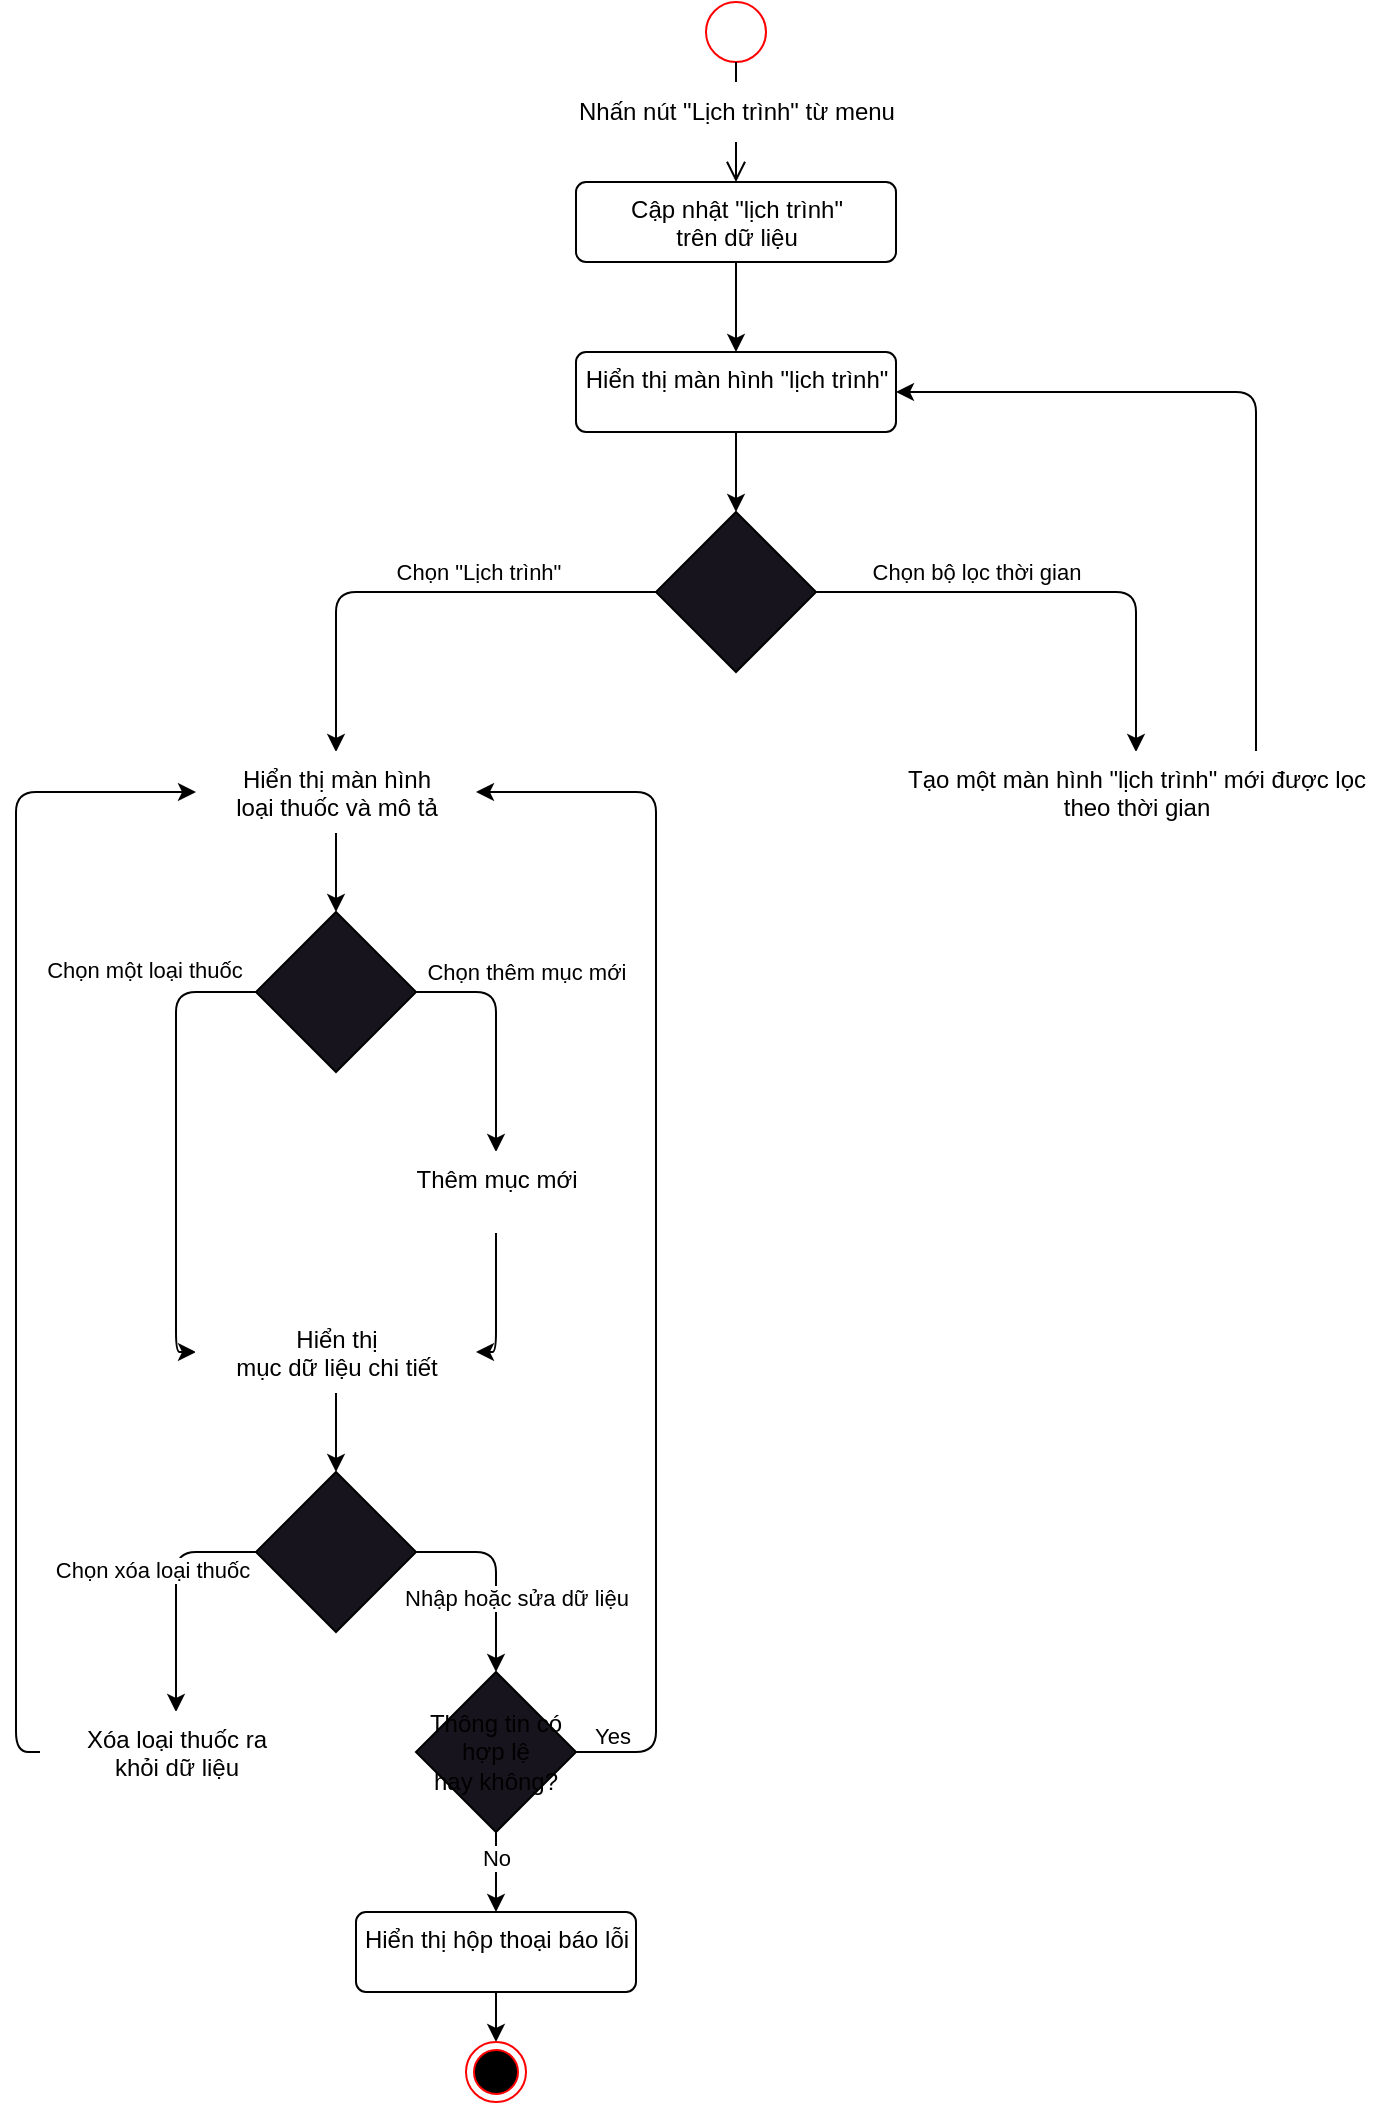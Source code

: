 <mxfile>
    <diagram id="m-smuQZ3tWp5vd1Wv-vX" name="Page-1">
        <mxGraphModel dx="920" dy="668" grid="1" gridSize="10" guides="1" tooltips="1" connect="1" arrows="1" fold="1" page="1" pageScale="1" pageWidth="850" pageHeight="1100" math="0" shadow="0">
            <root>
                <mxCell id="0"/>
                <mxCell id="1" parent="0"/>
                <mxCell id="07s2pkMZrE9FU4j_POgc-5" value="" style="ellipse;strokeColor=#FF0000;" parent="1" vertex="1">
                    <mxGeometry x="425" y="225" width="30" height="30" as="geometry"/>
                </mxCell>
                <mxCell id="kKSSV0pdLDQAa24ro0ib-4" value="" style="endArrow=open;startArrow=none;endFill=0;startFill=0;endSize=8;html=1;verticalAlign=bottom;labelBackgroundColor=none;strokeWidth=1;exitX=0.5;exitY=1;exitDx=0;exitDy=0;entryX=0.5;entryY=0;entryDx=0;entryDy=0;" parent="1" source="VMrrEeSAnlXlzazqN0B1-1" target="kROlDfm4qN2trWCmuW8O-1" edge="1">
                    <mxGeometry width="160" relative="1" as="geometry">
                        <mxPoint x="440" y="265" as="sourcePoint"/>
                        <mxPoint x="440" y="305" as="targetPoint"/>
                    </mxGeometry>
                </mxCell>
                <mxCell id="6DHz0Ag_fvfWVsrVTo_6-12" value="" style="edgeStyle=none;html=1;fontFamily=Helvetica;exitX=0.5;exitY=1;exitDx=0;exitDy=0;entryX=0.5;entryY=0;entryDx=0;entryDy=0;" parent="1" source="kROlDfm4qN2trWCmuW8O-1" target="07s2pkMZrE9FU4j_POgc-13" edge="1">
                    <mxGeometry relative="1" as="geometry">
                        <mxPoint x="440" y="345" as="targetPoint"/>
                        <mxPoint x="440" y="320" as="sourcePoint"/>
                    </mxGeometry>
                </mxCell>
                <mxCell id="6DHz0Ag_fvfWVsrVTo_6-15" value="" style="edgeStyle=none;html=1;fontFamily=Helvetica;entryX=0;entryY=0.5;entryDx=0;entryDy=0;" parent="1" target="07s2pkMZrE9FU4j_POgc-13" edge="1">
                    <mxGeometry relative="1" as="geometry">
                        <mxPoint x="560" y="405" as="targetPoint"/>
                        <mxPoint x="495" y="400" as="sourcePoint"/>
                    </mxGeometry>
                </mxCell>
                <mxCell id="6DHz0Ag_fvfWVsrVTo_6-17" value="" style="edgeStyle=none;html=1;fontFamily=Helvetica;exitX=0.5;exitY=1;exitDx=0;exitDy=0;" parent="1" source="07s2pkMZrE9FU4j_POgc-13" target="6DHz0Ag_fvfWVsrVTo_6-16" edge="1">
                    <mxGeometry relative="1" as="geometry">
                        <mxPoint x="640" y="435" as="sourcePoint"/>
                    </mxGeometry>
                </mxCell>
                <mxCell id="VMrrEeSAnlXlzazqN0B1-26" style="edgeStyle=none;html=1;entryX=0.5;entryY=0;entryDx=0;entryDy=0;exitX=1;exitY=0.5;exitDx=0;exitDy=0;" parent="1" source="6DHz0Ag_fvfWVsrVTo_6-16" target="6DHz0Ag_fvfWVsrVTo_6-24" edge="1">
                    <mxGeometry relative="1" as="geometry">
                        <Array as="points">
                            <mxPoint x="640" y="520"/>
                        </Array>
                    </mxGeometry>
                </mxCell>
                <mxCell id="VMrrEeSAnlXlzazqN0B1-27" value="Chọn bộ lọc thời gian" style="edgeLabel;html=1;align=center;verticalAlign=middle;resizable=0;points=[];" parent="VMrrEeSAnlXlzazqN0B1-26" vertex="1" connectable="0">
                    <mxGeometry x="-0.461" y="1" relative="1" as="geometry">
                        <mxPoint x="15" y="-9" as="offset"/>
                    </mxGeometry>
                </mxCell>
                <mxCell id="VMrrEeSAnlXlzazqN0B1-29" style="edgeStyle=none;html=1;entryX=0.5;entryY=0;entryDx=0;entryDy=0;exitX=0;exitY=0.5;exitDx=0;exitDy=0;" parent="1" source="6DHz0Ag_fvfWVsrVTo_6-16" target="07s2pkMZrE9FU4j_POgc-16" edge="1">
                    <mxGeometry relative="1" as="geometry">
                        <Array as="points">
                            <mxPoint x="240" y="520"/>
                        </Array>
                    </mxGeometry>
                </mxCell>
                <mxCell id="VMrrEeSAnlXlzazqN0B1-30" value="Chọn &quot;Lịch trình&quot;" style="edgeLabel;html=1;align=center;verticalAlign=middle;resizable=0;points=[];" parent="VMrrEeSAnlXlzazqN0B1-29" vertex="1" connectable="0">
                    <mxGeometry x="-0.236" y="-3" relative="1" as="geometry">
                        <mxPoint x="2" y="-7" as="offset"/>
                    </mxGeometry>
                </mxCell>
                <mxCell id="6DHz0Ag_fvfWVsrVTo_6-16" value="" style="rhombus;whiteSpace=wrap;html=1;fillColor=rgb(24, 20, 29);" parent="1" vertex="1">
                    <mxGeometry x="400" y="480" width="80" height="80" as="geometry"/>
                </mxCell>
                <mxCell id="07s2pkMZrE9FU4j_POgc-13" value="Hiển thị màn hình &quot;lịch trình&quot;" style="html=1;align=center;verticalAlign=top;rounded=1;absoluteArcSize=1;arcSize=10;dashed=0;" parent="1" vertex="1">
                    <mxGeometry x="360" y="400" width="160" height="40" as="geometry"/>
                </mxCell>
                <mxCell id="07s2pkMZrE9FU4j_POgc-30" style="edgeStyle=none;html=1;exitX=0.213;exitY=0.992;exitDx=0;exitDy=0;entryX=0.5;entryY=0;entryDx=0;entryDy=0;exitPerimeter=0;strokeColor=none;" parent="1" source="07s2pkMZrE9FU4j_POgc-16" edge="1">
                    <mxGeometry relative="1" as="geometry">
                        <mxPoint x="115" y="763.4" as="targetPoint"/>
                        <Array as="points">
                            <mxPoint x="315" y="683.4"/>
                            <mxPoint x="115" y="683.4"/>
                        </Array>
                    </mxGeometry>
                </mxCell>
                <mxCell id="07s2pkMZrE9FU4j_POgc-37" style="edgeStyle=none;html=1;exitX=0;exitY=0.5;exitDx=0;exitDy=0;entryX=0;entryY=0.5;entryDx=0;entryDy=0;" parent="1" source="7" target="07s2pkMZrE9FU4j_POgc-28" edge="1">
                    <mxGeometry relative="1" as="geometry">
                        <Array as="points">
                            <mxPoint x="160" y="720"/>
                            <mxPoint x="160" y="900"/>
                        </Array>
                        <mxPoint x="220.0" y="680" as="sourcePoint"/>
                    </mxGeometry>
                </mxCell>
                <mxCell id="07s2pkMZrE9FU4j_POgc-38" style="edgeStyle=none;html=1;exitX=1;exitY=0.5;exitDx=0;exitDy=0;entryX=0.5;entryY=0;entryDx=0;entryDy=0;" parent="1" source="7" target="07s2pkMZrE9FU4j_POgc-34" edge="1">
                    <mxGeometry relative="1" as="geometry">
                        <mxPoint x="260.0" y="680" as="sourcePoint"/>
                        <Array as="points">
                            <mxPoint x="320" y="720"/>
                        </Array>
                    </mxGeometry>
                </mxCell>
                <mxCell id="8" style="edgeStyle=none;html=1;entryX=0.5;entryY=0;entryDx=0;entryDy=0;" edge="1" parent="1" source="07s2pkMZrE9FU4j_POgc-16" target="7">
                    <mxGeometry relative="1" as="geometry"/>
                </mxCell>
                <mxCell id="07s2pkMZrE9FU4j_POgc-16" value="Hiển thị màn hình &lt;br&gt;loại thuốc và mô tả" style="html=1;align=center;verticalAlign=top;rounded=1;absoluteArcSize=1;arcSize=10;dashed=0;strokeColor=#FFFFFF;" parent="1" vertex="1">
                    <mxGeometry x="170" y="600" width="140" height="40" as="geometry"/>
                </mxCell>
                <mxCell id="VMrrEeSAnlXlzazqN0B1-31" style="edgeStyle=none;html=1;entryX=1;entryY=0.5;entryDx=0;entryDy=0;exitX=0.75;exitY=0;exitDx=0;exitDy=0;" parent="1" source="6DHz0Ag_fvfWVsrVTo_6-24" target="07s2pkMZrE9FU4j_POgc-13" edge="1">
                    <mxGeometry relative="1" as="geometry">
                        <Array as="points">
                            <mxPoint x="700" y="420"/>
                        </Array>
                        <mxPoint x="680" y="520" as="sourcePoint"/>
                    </mxGeometry>
                </mxCell>
                <mxCell id="6DHz0Ag_fvfWVsrVTo_6-24" value="Tạo một màn hình &quot;lịch trình&quot; mới được lọc &lt;br&gt;theo thời gian" style="html=1;align=center;verticalAlign=top;rounded=1;absoluteArcSize=1;arcSize=10;dashed=0;strokeColor=#FFFFFF;" parent="1" vertex="1">
                    <mxGeometry x="520" y="600" width="240" height="40" as="geometry"/>
                </mxCell>
                <mxCell id="07s2pkMZrE9FU4j_POgc-23" style="edgeStyle=none;html=1;exitX=1;exitY=0.5;exitDx=0;exitDy=0;entryX=1;entryY=0.5;entryDx=0;entryDy=0;" parent="1" source="07s2pkMZrE9FU4j_POgc-20" target="07s2pkMZrE9FU4j_POgc-16" edge="1">
                    <mxGeometry relative="1" as="geometry">
                        <mxPoint x="350" y="800" as="targetPoint"/>
                        <Array as="points">
                            <mxPoint x="400" y="1100"/>
                            <mxPoint x="400" y="620"/>
                        </Array>
                        <mxPoint x="390" y="1000" as="sourcePoint"/>
                    </mxGeometry>
                </mxCell>
                <mxCell id="VMrrEeSAnlXlzazqN0B1-32" style="edgeStyle=none;html=1;exitX=0.5;exitY=1;exitDx=0;exitDy=0;entryX=0.5;entryY=0;entryDx=0;entryDy=0;" parent="1" source="07s2pkMZrE9FU4j_POgc-20" target="kKSSV0pdLDQAa24ro0ib-21" edge="1">
                    <mxGeometry relative="1" as="geometry"/>
                </mxCell>
                <mxCell id="VMrrEeSAnlXlzazqN0B1-33" value="No" style="edgeLabel;html=1;align=center;verticalAlign=middle;resizable=0;points=[];" parent="VMrrEeSAnlXlzazqN0B1-32" vertex="1" connectable="0">
                    <mxGeometry x="-0.521" y="1" relative="1" as="geometry">
                        <mxPoint x="-1" y="3" as="offset"/>
                    </mxGeometry>
                </mxCell>
                <mxCell id="07s2pkMZrE9FU4j_POgc-20" value="Thông tin có hợp lệ &lt;br&gt;hay không?" style="rhombus;whiteSpace=wrap;html=1;fillColor=rgb(24, 20, 29);" parent="1" vertex="1">
                    <mxGeometry x="280" y="1060" width="80" height="80" as="geometry"/>
                </mxCell>
                <mxCell id="VMrrEeSAnlXlzazqN0B1-3" style="edgeStyle=none;html=1;entryX=0.5;entryY=0;entryDx=0;entryDy=0;" parent="1" source="kKSSV0pdLDQAa24ro0ib-21" edge="1" target="UZ3tQ7VzCqlkZ4Yggond-1">
                    <mxGeometry relative="1" as="geometry">
                        <mxPoint x="320" y="1233.4" as="targetPoint"/>
                    </mxGeometry>
                </mxCell>
                <mxCell id="kKSSV0pdLDQAa24ro0ib-21" value="Hiển thị hộp thoại báo lỗi" style="html=1;align=center;verticalAlign=top;rounded=1;absoluteArcSize=1;arcSize=10;dashed=0;" parent="1" vertex="1">
                    <mxGeometry x="250" y="1180" width="140" height="40" as="geometry"/>
                </mxCell>
                <mxCell id="07s2pkMZrE9FU4j_POgc-24" value="Yes" style="edgeLabel;html=1;align=center;verticalAlign=middle;resizable=0;points=[];" parent="1" connectable="0" vertex="1">
                    <mxGeometry x="380.0" y="1090.0" as="geometry">
                        <mxPoint x="-2" y="2" as="offset"/>
                    </mxGeometry>
                </mxCell>
                <mxCell id="07s2pkMZrE9FU4j_POgc-29" style="edgeStyle=none;html=1;exitX=1;exitY=0.5;exitDx=0;exitDy=0;entryX=0.5;entryY=0;entryDx=0;entryDy=0;" parent="1" source="3" target="07s2pkMZrE9FU4j_POgc-20" edge="1">
                    <mxGeometry relative="1" as="geometry">
                        <mxPoint x="320" y="1050" as="targetPoint"/>
                        <mxPoint x="280" y="1060" as="sourcePoint"/>
                        <Array as="points">
                            <mxPoint x="320" y="1000"/>
                        </Array>
                    </mxGeometry>
                </mxCell>
                <mxCell id="kKSSV0pdLDQAa24ro0ib-25" value="Nhập hoặc sửa dữ liệu" style="edgeLabel;html=1;align=center;verticalAlign=middle;resizable=0;points=[];" parent="07s2pkMZrE9FU4j_POgc-29" connectable="0" vertex="1">
                    <mxGeometry x="-0.413" y="4" relative="1" as="geometry">
                        <mxPoint x="20" y="27" as="offset"/>
                    </mxGeometry>
                </mxCell>
                <mxCell id="VMrrEeSAnlXlzazqN0B1-22" style="edgeStyle=none;html=1;entryX=0.5;entryY=0;entryDx=0;entryDy=0;exitX=0;exitY=0.5;exitDx=0;exitDy=0;" parent="1" source="3" target="VMrrEeSAnlXlzazqN0B1-13" edge="1">
                    <mxGeometry relative="1" as="geometry">
                        <Array as="points">
                            <mxPoint x="160" y="1000"/>
                        </Array>
                    </mxGeometry>
                </mxCell>
                <mxCell id="VMrrEeSAnlXlzazqN0B1-23" value="Chọn xóa loại thuốc" style="edgeLabel;html=1;align=center;verticalAlign=middle;resizable=0;points=[];" parent="VMrrEeSAnlXlzazqN0B1-22" vertex="1" connectable="0">
                    <mxGeometry x="-0.217" y="-1" relative="1" as="geometry">
                        <mxPoint x="-11" y="2" as="offset"/>
                    </mxGeometry>
                </mxCell>
                <mxCell id="4" style="edgeStyle=none;html=1;entryX=0.5;entryY=0;entryDx=0;entryDy=0;" edge="1" parent="1" source="07s2pkMZrE9FU4j_POgc-28" target="3">
                    <mxGeometry relative="1" as="geometry"/>
                </mxCell>
                <mxCell id="07s2pkMZrE9FU4j_POgc-28" value="Hiển thị &lt;br&gt;mục dữ liệu chi tiết" style="html=1;align=center;verticalAlign=top;rounded=1;absoluteArcSize=1;arcSize=10;dashed=0;strokeColor=#FFFFFF;" parent="1" vertex="1">
                    <mxGeometry x="170" y="880" width="140" height="40" as="geometry"/>
                </mxCell>
                <mxCell id="07s2pkMZrE9FU4j_POgc-35" style="edgeStyle=none;html=1;entryX=1;entryY=0.5;entryDx=0;entryDy=0;" parent="1" source="07s2pkMZrE9FU4j_POgc-34" target="07s2pkMZrE9FU4j_POgc-28" edge="1">
                    <mxGeometry relative="1" as="geometry">
                        <Array as="points">
                            <mxPoint x="320" y="900"/>
                        </Array>
                    </mxGeometry>
                </mxCell>
                <mxCell id="07s2pkMZrE9FU4j_POgc-34" value="Thêm mục mới" style="html=1;align=center;verticalAlign=top;rounded=1;absoluteArcSize=1;arcSize=10;dashed=0;strokeColor=#FFFFFF;" parent="1" vertex="1">
                    <mxGeometry x="250" y="800" width="140" height="40" as="geometry"/>
                </mxCell>
                <mxCell id="07s2pkMZrE9FU4j_POgc-39" value="Chọn thêm mục mới" style="edgeLabel;html=1;align=center;verticalAlign=middle;resizable=0;points=[];" parent="1" connectable="0" vertex="1">
                    <mxGeometry x="334.998" y="710" as="geometry"/>
                </mxCell>
                <mxCell id="07s2pkMZrE9FU4j_POgc-40" value="Chọn một loại thuốc" style="edgeLabel;html=1;align=center;verticalAlign=middle;resizable=0;points=[];" parent="1" connectable="0" vertex="1">
                    <mxGeometry x="149.998" y="710" as="geometry">
                        <mxPoint x="-6" y="-1" as="offset"/>
                    </mxGeometry>
                </mxCell>
                <mxCell id="kROlDfm4qN2trWCmuW8O-1" value="Cập nhật &quot;lịch trình&quot; &lt;br&gt;trên dữ liệu" style="html=1;align=center;verticalAlign=top;rounded=1;absoluteArcSize=1;arcSize=10;dashed=0;" parent="1" vertex="1">
                    <mxGeometry x="360" y="315" width="160" height="40" as="geometry"/>
                </mxCell>
                <mxCell id="VMrrEeSAnlXlzazqN0B1-2" value="" style="endArrow=none;startArrow=none;endFill=0;startFill=0;endSize=8;html=1;verticalAlign=bottom;labelBackgroundColor=none;strokeWidth=1;exitX=0.5;exitY=1;exitDx=0;exitDy=0;entryX=0.5;entryY=0;entryDx=0;entryDy=0;" parent="1" source="07s2pkMZrE9FU4j_POgc-5" target="VMrrEeSAnlXlzazqN0B1-1" edge="1">
                    <mxGeometry width="160" relative="1" as="geometry">
                        <mxPoint x="440" y="255" as="sourcePoint"/>
                        <mxPoint x="440" y="325" as="targetPoint"/>
                    </mxGeometry>
                </mxCell>
                <mxCell id="VMrrEeSAnlXlzazqN0B1-1" value="Nhấn nút &quot;Lịch trình&quot; từ menu" style="text;html=1;align=center;verticalAlign=middle;resizable=0;points=[];autosize=1;strokeColor=none;fillColor=none;" parent="1" vertex="1">
                    <mxGeometry x="350" y="265" width="180" height="30" as="geometry"/>
                </mxCell>
                <mxCell id="VMrrEeSAnlXlzazqN0B1-25" style="edgeStyle=none;html=1;entryX=0;entryY=0.5;entryDx=0;entryDy=0;exitX=0;exitY=0.5;exitDx=0;exitDy=0;" parent="1" source="VMrrEeSAnlXlzazqN0B1-13" target="07s2pkMZrE9FU4j_POgc-16" edge="1">
                    <mxGeometry relative="1" as="geometry">
                        <mxPoint x="80" y="1000" as="sourcePoint"/>
                        <Array as="points">
                            <mxPoint x="80" y="1100"/>
                            <mxPoint x="80" y="620"/>
                        </Array>
                    </mxGeometry>
                </mxCell>
                <mxCell id="VMrrEeSAnlXlzazqN0B1-13" value="Xóa loại thuốc ra &lt;br&gt;khỏi dữ liệu" style="html=1;align=center;verticalAlign=top;rounded=1;absoluteArcSize=1;arcSize=10;dashed=0;strokeColor=#FFFFFF;" parent="1" vertex="1">
                    <mxGeometry x="92.5" y="1080" width="135" height="40" as="geometry"/>
                </mxCell>
                <mxCell id="UZ3tQ7VzCqlkZ4Yggond-1" value="" style="ellipse;html=1;shape=endState;fillColor=#000000;strokeColor=#ff0000;" parent="1" vertex="1">
                    <mxGeometry x="305" y="1245" width="30" height="30" as="geometry"/>
                </mxCell>
                <mxCell id="3" value="" style="rhombus;whiteSpace=wrap;html=1;fillColor=rgb(24, 20, 29);" vertex="1" parent="1">
                    <mxGeometry x="200" y="960" width="80" height="80" as="geometry"/>
                </mxCell>
                <mxCell id="7" value="" style="rhombus;whiteSpace=wrap;html=1;fillColor=rgb(24, 20, 29);" vertex="1" parent="1">
                    <mxGeometry x="200" y="680" width="80" height="80" as="geometry"/>
                </mxCell>
            </root>
        </mxGraphModel>
    </diagram>
    <diagram id="nwYuLdeBcK9p0a6AWQzT" name="Page-2">
        <mxGraphModel dx="782" dy="568" grid="1" gridSize="10" guides="1" tooltips="1" connect="1" arrows="1" fold="1" page="1" pageScale="1" pageWidth="850" pageHeight="1100" math="0" shadow="0">
            <root>
                <mxCell id="0"/>
                <mxCell id="1" parent="0"/>
                <mxCell id="d_o69x3hT57u75AAa6D6-3" style="edgeStyle=none;html=1;entryX=0.5;entryY=0;entryDx=0;entryDy=0;" parent="1" source="d_o69x3hT57u75AAa6D6-1" target="d_o69x3hT57u75AAa6D6-2" edge="1">
                    <mxGeometry relative="1" as="geometry"/>
                </mxCell>
                <mxCell id="d_o69x3hT57u75AAa6D6-1" value="" style="ellipse;strokeColor=#FF0000;" parent="1" vertex="1">
                    <mxGeometry x="345" y="145" width="30" height="30" as="geometry"/>
                </mxCell>
                <mxCell id="OLQUmn3Dq6ofS2Och_oJ-1" style="edgeStyle=none;html=1;entryX=0.5;entryY=0;entryDx=0;entryDy=0;" parent="1" source="d_o69x3hT57u75AAa6D6-2" target="PnwjzrtE5DjLxzYy0clK-1" edge="1">
                    <mxGeometry relative="1" as="geometry"/>
                </mxCell>
                <mxCell id="d_o69x3hT57u75AAa6D6-2" value="Check time schedule" style="html=1;align=center;verticalAlign=top;rounded=1;absoluteArcSize=1;arcSize=10;dashed=0;strokeColor=#FFFFFF;" parent="1" vertex="1">
                    <mxGeometry x="290" y="200" width="140" height="40" as="geometry"/>
                </mxCell>
                <mxCell id="_o5gprYMVOXElnT-oMX5-2" style="edgeStyle=none;html=1;entryX=0.5;entryY=0;entryDx=0;entryDy=0;" parent="1" source="PnwjzrtE5DjLxzYy0clK-1" target="_o5gprYMVOXElnT-oMX5-1" edge="1">
                    <mxGeometry relative="1" as="geometry">
                        <Array as="points">
                            <mxPoint x="520" y="320"/>
                        </Array>
                    </mxGeometry>
                </mxCell>
                <mxCell id="Xhehoy3lNET_33aS6uVN-1" value="Yes" style="edgeLabel;html=1;align=center;verticalAlign=middle;resizable=0;points=[];" parent="_o5gprYMVOXElnT-oMX5-2" connectable="0" vertex="1">
                    <mxGeometry x="-0.693" y="-2" relative="1" as="geometry">
                        <mxPoint as="offset"/>
                    </mxGeometry>
                </mxCell>
                <mxCell id="_o5gprYMVOXElnT-oMX5-4" style="edgeStyle=none;html=1;entryX=0.5;entryY=0;entryDx=0;entryDy=0;" parent="1" source="PnwjzrtE5DjLxzYy0clK-1" target="_o5gprYMVOXElnT-oMX5-3" edge="1">
                    <mxGeometry relative="1" as="geometry">
                        <Array as="points">
                            <mxPoint x="240" y="320"/>
                            <mxPoint x="240" y="680"/>
                            <mxPoint x="360" y="680"/>
                        </Array>
                    </mxGeometry>
                </mxCell>
                <mxCell id="PnwjzrtE5DjLxzYy0clK-1" value="Nếu tới thời gian uống thuốc" style="rhombus;whiteSpace=wrap;html=1;fillColor=rgb(24, 20, 29);" parent="1" vertex="1">
                    <mxGeometry x="320" y="280" width="80" height="80" as="geometry"/>
                </mxCell>
                <mxCell id="Xhehoy3lNET_33aS6uVN-2" style="edgeStyle=none;html=1;entryX=0.5;entryY=0;entryDx=0;entryDy=0;" parent="1" source="_o5gprYMVOXElnT-oMX5-1" target="IZW9mgCHdk0LBGOS3dAE-3" edge="1">
                    <mxGeometry relative="1" as="geometry">
                        <mxPoint x="690" y="440" as="targetPoint"/>
                        <Array as="points">
                            <mxPoint x="680" y="440"/>
                        </Array>
                    </mxGeometry>
                </mxCell>
                <mxCell id="Xhehoy3lNET_33aS6uVN-3" value="No" style="edgeLabel;html=1;align=center;verticalAlign=middle;resizable=0;points=[];" parent="Xhehoy3lNET_33aS6uVN-2" connectable="0" vertex="1">
                    <mxGeometry x="-0.329" y="2" relative="1" as="geometry">
                        <mxPoint as="offset"/>
                    </mxGeometry>
                </mxCell>
                <mxCell id="Xhehoy3lNET_33aS6uVN-4" style="edgeStyle=none;html=1;exitX=0;exitY=0.5;exitDx=0;exitDy=0;entryX=0;entryY=0.5;entryDx=0;entryDy=0;" parent="1" source="_o5gprYMVOXElnT-oMX5-1" target="_o5gprYMVOXElnT-oMX5-3" edge="1">
                    <mxGeometry relative="1" as="geometry">
                        <Array as="points">
                            <mxPoint x="200" y="440"/>
                            <mxPoint x="200" y="740"/>
                        </Array>
                    </mxGeometry>
                </mxCell>
                <mxCell id="Xhehoy3lNET_33aS6uVN-5" value="Yes" style="edgeLabel;html=1;align=center;verticalAlign=middle;resizable=0;points=[];" parent="Xhehoy3lNET_33aS6uVN-4" connectable="0" vertex="1">
                    <mxGeometry x="-0.52" y="-4" relative="1" as="geometry">
                        <mxPoint as="offset"/>
                    </mxGeometry>
                </mxCell>
                <mxCell id="_o5gprYMVOXElnT-oMX5-1" value="Check xem đã xác nhận uống thuốc chưa" style="rhombus;whiteSpace=wrap;html=1;fillColor=rgb(24, 20, 29);" parent="1" vertex="1">
                    <mxGeometry x="480" y="400" width="80" height="80" as="geometry"/>
                </mxCell>
                <mxCell id="_o5gprYMVOXElnT-oMX5-3" value="" style="ellipse;html=1;shape=endState;strokeColor=#FF0000;" parent="1" vertex="1">
                    <mxGeometry x="345" y="725" width="30" height="30" as="geometry"/>
                </mxCell>
                <mxCell id="IZW9mgCHdk0LBGOS3dAE-1" value="No" style="edgeLabel;html=1;align=center;verticalAlign=middle;resizable=0;points=[];" parent="1" connectable="0" vertex="1">
                    <mxGeometry x="280" y="310" as="geometry">
                        <mxPoint x="-6" y="6" as="offset"/>
                    </mxGeometry>
                </mxCell>
                <mxCell id="IZW9mgCHdk0LBGOS3dAE-5" style="edgeStyle=none;html=1;entryX=0.5;entryY=0;entryDx=0;entryDy=0;" parent="1" source="IZW9mgCHdk0LBGOS3dAE-3" target="IZW9mgCHdk0LBGOS3dAE-4" edge="1">
                    <mxGeometry relative="1" as="geometry"/>
                </mxCell>
                <mxCell id="IZW9mgCHdk0LBGOS3dAE-3" value="Thông báo người dùng" style="html=1;align=center;verticalAlign=top;rounded=1;absoluteArcSize=1;arcSize=10;dashed=0;strokeColor=#FFFFFF;" parent="1" vertex="1">
                    <mxGeometry x="610" y="480" width="140" height="40" as="geometry"/>
                </mxCell>
                <mxCell id="IZW9mgCHdk0LBGOS3dAE-6" style="edgeStyle=none;html=1;entryX=0.5;entryY=1;entryDx=0;entryDy=0;exitX=0;exitY=0.5;exitDx=0;exitDy=0;" parent="1" source="IZW9mgCHdk0LBGOS3dAE-8" target="PnwjzrtE5DjLxzYy0clK-1" edge="1">
                    <mxGeometry relative="1" as="geometry">
                        <Array as="points">
                            <mxPoint x="360" y="620"/>
                        </Array>
                    </mxGeometry>
                </mxCell>
                <mxCell id="IZW9mgCHdk0LBGOS3dAE-9" style="edgeStyle=none;html=1;entryX=1;entryY=0.5;entryDx=0;entryDy=0;" parent="1" source="IZW9mgCHdk0LBGOS3dAE-4" target="IZW9mgCHdk0LBGOS3dAE-8" edge="1">
                    <mxGeometry relative="1" as="geometry"/>
                </mxCell>
                <mxCell id="IZW9mgCHdk0LBGOS3dAE-4" value="Đợi 15 phút" style="html=1;align=center;verticalAlign=top;rounded=1;absoluteArcSize=1;arcSize=10;dashed=0;strokeColor=#FFFFFF;" parent="1" vertex="1">
                    <mxGeometry x="610" y="600" width="140" height="40" as="geometry"/>
                </mxCell>
                <mxCell id="IZW9mgCHdk0LBGOS3dAE-12" style="edgeStyle=none;html=1;entryX=0.5;entryY=0;entryDx=0;entryDy=0;" parent="1" source="IZW9mgCHdk0LBGOS3dAE-8" target="IZW9mgCHdk0LBGOS3dAE-11" edge="1">
                    <mxGeometry relative="1" as="geometry"/>
                </mxCell>
                <mxCell id="IZW9mgCHdk0LBGOS3dAE-8" value="Check xem đã hết thời gian uống thuốc" style="rhombus;whiteSpace=wrap;html=1;fillColor=rgb(24, 20, 29);" parent="1" vertex="1">
                    <mxGeometry x="480" y="580" width="80" height="80" as="geometry"/>
                </mxCell>
                <mxCell id="IZW9mgCHdk0LBGOS3dAE-10" value="No" style="edgeLabel;html=1;align=center;verticalAlign=middle;resizable=0;points=[];" parent="1" connectable="0" vertex="1">
                    <mxGeometry x="440" y="610" as="geometry">
                        <mxPoint x="-6" y="6" as="offset"/>
                    </mxGeometry>
                </mxCell>
                <mxCell id="IZW9mgCHdk0LBGOS3dAE-14" style="edgeStyle=none;html=1;entryX=1;entryY=0.5;entryDx=0;entryDy=0;" parent="1" source="IZW9mgCHdk0LBGOS3dAE-11" target="_o5gprYMVOXElnT-oMX5-3" edge="1">
                    <mxGeometry relative="1" as="geometry"/>
                </mxCell>
                <mxCell id="IZW9mgCHdk0LBGOS3dAE-11" value="Đánh dấu và thông báo &lt;br&gt;người dùng bỏ cử" style="html=1;align=center;verticalAlign=top;rounded=1;absoluteArcSize=1;arcSize=10;dashed=0;strokeColor=#FFFFFF;" parent="1" vertex="1">
                    <mxGeometry x="450" y="720" width="140" height="40" as="geometry"/>
                </mxCell>
            </root>
        </mxGraphModel>
    </diagram>
    <diagram id="jSWbrsr6lisAm6MnRPv8" name="Page-3">
        <mxGraphModel dx="782" dy="1668" grid="1" gridSize="10" guides="1" tooltips="1" connect="1" arrows="1" fold="1" page="1" pageScale="1" pageWidth="850" pageHeight="1100" math="0" shadow="0">
            <root>
                <mxCell id="0"/>
                <mxCell id="1" parent="0"/>
                <mxCell id="q_JnUQASTU2m6cAwG5xY-2" style="edgeStyle=none;html=1;entryX=0.5;entryY=0;entryDx=0;entryDy=0;" parent="1" source="wnQk6YX_-ZgvauM1Yzes-1" target="wnQk6YX_-ZgvauM1Yzes-3" edge="1">
                    <mxGeometry relative="1" as="geometry"/>
                </mxCell>
                <mxCell id="wnQk6YX_-ZgvauM1Yzes-1" value="" style="ellipse;strokeColor=#FF0000;" parent="1" vertex="1">
                    <mxGeometry x="385" y="-120" width="30" height="30" as="geometry"/>
                </mxCell>
                <mxCell id="wnQk6YX_-ZgvauM1Yzes-2" value="" style="ellipse;html=1;shape=endState;strokeColor=#FF0000;" parent="1" vertex="1">
                    <mxGeometry x="185" y="925" width="30" height="30" as="geometry"/>
                </mxCell>
                <mxCell id="-EvguIiDVV0eS0kSkt67-11" style="edgeStyle=none;html=1;entryX=0.5;entryY=0;entryDx=0;entryDy=0;" parent="1" source="wnQk6YX_-ZgvauM1Yzes-3" target="CrzRxahoD1yqX0nXjaQ4-4" edge="1">
                    <mxGeometry relative="1" as="geometry"/>
                </mxCell>
                <mxCell id="wnQk6YX_-ZgvauM1Yzes-3" value="Nhấn nút &lt;br&gt;Môi trường xung quanh" style="html=1;align=center;verticalAlign=top;rounded=1;absoluteArcSize=1;arcSize=10;dashed=0;" parent="1" vertex="1">
                    <mxGeometry x="330" y="-40" width="140" height="40" as="geometry"/>
                </mxCell>
                <mxCell id="-EvguIiDVV0eS0kSkt67-8" style="edgeStyle=none;html=1;entryX=0.5;entryY=0;entryDx=0;entryDy=0;" parent="1" source="q_JnUQASTU2m6cAwG5xY-1" target="-EvguIiDVV0eS0kSkt67-9" edge="1">
                    <mxGeometry relative="1" as="geometry">
                        <Array as="points">
                            <mxPoint x="200" y="240"/>
                        </Array>
                    </mxGeometry>
                </mxCell>
                <mxCell id="-EvguIiDVV0eS0kSkt67-12" style="edgeStyle=none;html=1;entryX=0.5;entryY=0;entryDx=0;entryDy=0;" parent="1" source="q_JnUQASTU2m6cAwG5xY-1" target="-EvguIiDVV0eS0kSkt67-1" edge="1">
                    <mxGeometry relative="1" as="geometry"/>
                </mxCell>
                <mxCell id="q_JnUQASTU2m6cAwG5xY-1" value="Các thiết bị cảm biến có hoạt động hay không" style="rhombus;whiteSpace=wrap;html=1;fillColor=rgb(24, 20, 29);" parent="1" vertex="1">
                    <mxGeometry x="360" y="200" width="80" height="80" as="geometry"/>
                </mxCell>
                <mxCell id="r1Lle0mGFfz6b1IhaPkq-4" style="edgeStyle=none;html=1;entryX=0.5;entryY=0;entryDx=0;entryDy=0;" parent="1" source="-EvguIiDVV0eS0kSkt67-1" target="-EvguIiDVV0eS0kSkt67-2" edge="1">
                    <mxGeometry relative="1" as="geometry"/>
                </mxCell>
                <mxCell id="-EvguIiDVV0eS0kSkt67-1" value="Các cảm biến lấy &lt;br&gt;dữ liệu từ môi trường" style="html=1;align=center;verticalAlign=top;rounded=1;absoluteArcSize=1;arcSize=10;dashed=0;" parent="1" vertex="1">
                    <mxGeometry x="330" y="320" width="140" height="40" as="geometry"/>
                </mxCell>
                <mxCell id="r1Lle0mGFfz6b1IhaPkq-6" style="edgeStyle=none;html=1;entryX=0.5;entryY=0;entryDx=0;entryDy=0;" parent="1" source="-EvguIiDVV0eS0kSkt67-2" target="r1Lle0mGFfz6b1IhaPkq-5" edge="1">
                    <mxGeometry relative="1" as="geometry"/>
                </mxCell>
                <mxCell id="-EvguIiDVV0eS0kSkt67-2" value="Fetch dữ liệu từ server" style="html=1;align=center;verticalAlign=top;rounded=1;absoluteArcSize=1;arcSize=10;dashed=0;" parent="1" vertex="1">
                    <mxGeometry x="330" y="400" width="140" height="40" as="geometry"/>
                </mxCell>
                <mxCell id="r1Lle0mGFfz6b1IhaPkq-2" style="edgeStyle=none;html=1;entryX=0.5;entryY=0;entryDx=0;entryDy=0;" parent="1" source="-EvguIiDVV0eS0kSkt67-9" target="wnQk6YX_-ZgvauM1Yzes-2" edge="1">
                    <mxGeometry relative="1" as="geometry"/>
                </mxCell>
                <mxCell id="-EvguIiDVV0eS0kSkt67-9" value="Báo lỗi" style="html=1;align=center;verticalAlign=top;rounded=1;absoluteArcSize=1;arcSize=10;dashed=0;strokeColor=#FFFFFF;fillColor=default;" parent="1" vertex="1">
                    <mxGeometry x="130" y="320" width="140" height="40" as="geometry"/>
                </mxCell>
                <mxCell id="r1Lle0mGFfz6b1IhaPkq-1" value="No" style="edgeLabel;html=1;align=center;verticalAlign=middle;resizable=0;points=[];" parent="1" connectable="0" vertex="1">
                    <mxGeometry x="320" y="230" as="geometry">
                        <mxPoint x="-6" y="6" as="offset"/>
                    </mxGeometry>
                </mxCell>
                <mxCell id="r1Lle0mGFfz6b1IhaPkq-3" value="Yes" style="edgeLabel;html=1;align=center;verticalAlign=middle;resizable=0;points=[];" parent="1" connectable="0" vertex="1">
                    <mxGeometry x="415" y="290" as="geometry">
                        <mxPoint x="-6" y="6" as="offset"/>
                    </mxGeometry>
                </mxCell>
                <mxCell id="r1Lle0mGFfz6b1IhaPkq-7" style="edgeStyle=none;html=1;entryX=1;entryY=0.5;entryDx=0;entryDy=0;" parent="1" source="r1Lle0mGFfz6b1IhaPkq-5" target="-EvguIiDVV0eS0kSkt67-2" edge="1">
                    <mxGeometry relative="1" as="geometry">
                        <Array as="points">
                            <mxPoint x="520" y="520"/>
                            <mxPoint x="520" y="420"/>
                        </Array>
                    </mxGeometry>
                </mxCell>
                <mxCell id="r1Lle0mGFfz6b1IhaPkq-11" style="edgeStyle=none;html=1;" parent="1" source="r1Lle0mGFfz6b1IhaPkq-5" target="r1Lle0mGFfz6b1IhaPkq-10" edge="1">
                    <mxGeometry relative="1" as="geometry"/>
                </mxCell>
                <mxCell id="r1Lle0mGFfz6b1IhaPkq-5" value="Dữ liệu được cập nhật trong thời gian thực" style="rhombus;whiteSpace=wrap;html=1;fillColor=rgb(24, 20, 29);" parent="1" vertex="1">
                    <mxGeometry x="360" y="480" width="80" height="80" as="geometry"/>
                </mxCell>
                <mxCell id="r1Lle0mGFfz6b1IhaPkq-8" value="Yes" style="edgeLabel;html=1;align=center;verticalAlign=middle;resizable=0;points=[];" parent="1" connectable="0" vertex="1">
                    <mxGeometry x="420" y="570" as="geometry">
                        <mxPoint x="-6" y="6" as="offset"/>
                    </mxGeometry>
                </mxCell>
                <mxCell id="r1Lle0mGFfz6b1IhaPkq-9" value="No" style="edgeLabel;html=1;align=center;verticalAlign=middle;resizable=0;points=[];" parent="1" connectable="0" vertex="1">
                    <mxGeometry x="480" y="505" as="geometry">
                        <mxPoint x="-6" y="6" as="offset"/>
                    </mxGeometry>
                </mxCell>
                <mxCell id="r1Lle0mGFfz6b1IhaPkq-10" value="" style="html=1;points=[];perimeter=orthogonalPerimeter;fillColor=strokeColor;strokeColor=#FFFFFF;rotation=90;" parent="1" vertex="1">
                    <mxGeometry x="397.5" y="480" width="5" height="240" as="geometry"/>
                </mxCell>
                <mxCell id="r1Lle0mGFfz6b1IhaPkq-12" value="Hiển thị bảng &lt;br&gt;các thông số" style="html=1;align=center;verticalAlign=top;rounded=1;absoluteArcSize=1;arcSize=10;dashed=0;strokeColor=#FFFFFF;fillColor=default;" parent="1" vertex="1">
                    <mxGeometry x="250" y="700" width="140" height="40" as="geometry"/>
                </mxCell>
                <mxCell id="r1Lle0mGFfz6b1IhaPkq-22" style="edgeStyle=none;html=1;entryX=0.5;entryY=0;entryDx=0;entryDy=0;" parent="1" source="r1Lle0mGFfz6b1IhaPkq-13" target="r1Lle0mGFfz6b1IhaPkq-14" edge="1">
                    <mxGeometry relative="1" as="geometry"/>
                </mxCell>
                <mxCell id="r1Lle0mGFfz6b1IhaPkq-13" value="So sánh các thông số &lt;br&gt;với mức cảnh báo" style="html=1;align=center;verticalAlign=top;rounded=1;absoluteArcSize=1;arcSize=10;dashed=0;strokeColor=#FFFFFF;fillColor=default;" parent="1" vertex="1">
                    <mxGeometry x="410" y="640" width="140" height="40" as="geometry"/>
                </mxCell>
                <mxCell id="r1Lle0mGFfz6b1IhaPkq-23" style="edgeStyle=none;html=1;entryX=0;entryY=0.5;entryDx=0;entryDy=0;" parent="1" source="r1Lle0mGFfz6b1IhaPkq-14" target="r1Lle0mGFfz6b1IhaPkq-15" edge="1">
                    <mxGeometry relative="1" as="geometry"/>
                </mxCell>
                <mxCell id="r1Lle0mGFfz6b1IhaPkq-14" value="Các thông số vượt quá ngưỡng cho phép" style="rhombus;whiteSpace=wrap;html=1;fillColor=rgb(24, 20, 29);" parent="1" vertex="1">
                    <mxGeometry x="440" y="720" width="80" height="80" as="geometry"/>
                </mxCell>
                <mxCell id="c5WmyByEFTsWVkbbnMnt-1" style="edgeStyle=none;html=1;exitX=0.5;exitY=0;exitDx=0;exitDy=0;entryX=1;entryY=0.5;entryDx=0;entryDy=0;" parent="1" source="r1Lle0mGFfz6b1IhaPkq-15" target="r1Lle0mGFfz6b1IhaPkq-12" edge="1">
                    <mxGeometry relative="1" as="geometry">
                        <Array as="points">
                            <mxPoint x="640" y="720"/>
                        </Array>
                    </mxGeometry>
                </mxCell>
                <mxCell id="r1Lle0mGFfz6b1IhaPkq-15" value="Cảnh báo người dùng" style="html=1;align=center;verticalAlign=top;rounded=1;absoluteArcSize=1;arcSize=10;dashed=0;strokeColor=#FFFFFF;fillColor=default;" parent="1" vertex="1">
                    <mxGeometry x="570" y="740" width="140" height="40" as="geometry"/>
                </mxCell>
                <mxCell id="r1Lle0mGFfz6b1IhaPkq-17" style="edgeStyle=none;html=1;exitX=0.5;exitY=0.833;exitDx=0;exitDy=0;exitPerimeter=0;entryX=0.5;entryY=0;entryDx=0;entryDy=0;" parent="1" source="r1Lle0mGFfz6b1IhaPkq-10" target="r1Lle0mGFfz6b1IhaPkq-12" edge="1">
                    <mxGeometry relative="1" as="geometry">
                        <mxPoint x="410" y="570" as="sourcePoint"/>
                        <mxPoint x="410" y="607.5" as="targetPoint"/>
                    </mxGeometry>
                </mxCell>
                <mxCell id="r1Lle0mGFfz6b1IhaPkq-18" style="edgeStyle=none;html=1;entryX=0.5;entryY=0;entryDx=0;entryDy=0;exitX=0.5;exitY=0.167;exitDx=0;exitDy=0;exitPerimeter=0;" parent="1" source="r1Lle0mGFfz6b1IhaPkq-10" target="r1Lle0mGFfz6b1IhaPkq-13" edge="1">
                    <mxGeometry relative="1" as="geometry">
                        <mxPoint x="510" y="620" as="sourcePoint"/>
                        <mxPoint x="330" y="650" as="targetPoint"/>
                    </mxGeometry>
                </mxCell>
                <mxCell id="r1Lle0mGFfz6b1IhaPkq-19" value="" style="html=1;points=[];perimeter=orthogonalPerimeter;fillColor=strokeColor;strokeColor=#FFFFFF;rotation=90;" parent="1" vertex="1">
                    <mxGeometry x="397.5" y="720" width="5" height="240" as="geometry"/>
                </mxCell>
                <mxCell id="r1Lle0mGFfz6b1IhaPkq-20" style="edgeStyle=none;html=1;exitX=0.5;exitY=1;exitDx=0;exitDy=0;entryX=0.5;entryY=0.833;entryDx=0;entryDy=0;entryPerimeter=0;" parent="1" source="r1Lle0mGFfz6b1IhaPkq-12" target="r1Lle0mGFfz6b1IhaPkq-19" edge="1">
                    <mxGeometry relative="1" as="geometry">
                        <mxPoint x="319.59" y="910" as="sourcePoint"/>
                        <mxPoint x="409.59" y="840" as="targetPoint"/>
                    </mxGeometry>
                </mxCell>
                <mxCell id="r1Lle0mGFfz6b1IhaPkq-21" style="edgeStyle=none;html=1;entryX=0.5;entryY=0.167;entryDx=0;entryDy=0;exitX=0.5;exitY=1;exitDx=0;exitDy=0;entryPerimeter=0;" parent="1" source="r1Lle0mGFfz6b1IhaPkq-14" target="r1Lle0mGFfz6b1IhaPkq-19" edge="1">
                    <mxGeometry relative="1" as="geometry">
                        <mxPoint x="479.59" y="910" as="sourcePoint"/>
                        <mxPoint x="509.59" y="890" as="targetPoint"/>
                    </mxGeometry>
                </mxCell>
                <mxCell id="r1Lle0mGFfz6b1IhaPkq-24" value="Yes" style="edgeLabel;html=1;align=center;verticalAlign=middle;resizable=0;points=[];" parent="1" connectable="0" vertex="1">
                    <mxGeometry x="550" y="750" as="geometry">
                        <mxPoint x="-6" y="6" as="offset"/>
                    </mxGeometry>
                </mxCell>
                <mxCell id="r1Lle0mGFfz6b1IhaPkq-25" value="No" style="edgeLabel;html=1;align=center;verticalAlign=middle;resizable=0;points=[];" parent="1" connectable="0" vertex="1">
                    <mxGeometry x="500" y="810" as="geometry">
                        <mxPoint x="-6" y="6" as="offset"/>
                    </mxGeometry>
                </mxCell>
                <mxCell id="CrzRxahoD1yqX0nXjaQ4-2" style="edgeStyle=none;html=1;exitX=0.5;exitY=0.5;exitDx=0;exitDy=0;exitPerimeter=0;" parent="1" source="r1Lle0mGFfz6b1IhaPkq-19" target="CrzRxahoD1yqX0nXjaQ4-1" edge="1">
                    <mxGeometry relative="1" as="geometry"/>
                </mxCell>
                <mxCell id="CrzRxahoD1yqX0nXjaQ4-12" style="edgeStyle=none;html=1;entryX=1;entryY=0.5;entryDx=0;entryDy=0;" parent="1" source="CrzRxahoD1yqX0nXjaQ4-1" target="wnQk6YX_-ZgvauM1Yzes-2" edge="1">
                    <mxGeometry relative="1" as="geometry"/>
                </mxCell>
                <mxCell id="CrzRxahoD1yqX0nXjaQ4-1" value="Hiển thị bảng &lt;br&gt;thông số chi tiết" style="html=1;align=center;verticalAlign=top;rounded=1;absoluteArcSize=1;arcSize=10;dashed=0;strokeColor=#FFFFFF;fillColor=default;" parent="1" vertex="1">
                    <mxGeometry x="330" y="920" width="140" height="40" as="geometry"/>
                </mxCell>
                <mxCell id="CrzRxahoD1yqX0nXjaQ4-3" value="Ấn vào nút xem chi tiết" style="edgeLabel;html=1;align=center;verticalAlign=middle;resizable=0;points=[];" parent="1" connectable="0" vertex="1">
                    <mxGeometry x="400" y="880" as="geometry">
                        <mxPoint x="8" as="offset"/>
                    </mxGeometry>
                </mxCell>
                <mxCell id="CrzRxahoD1yqX0nXjaQ4-5" style="edgeStyle=none;html=1;entryX=0.5;entryY=0;entryDx=0;entryDy=0;" parent="1" source="CrzRxahoD1yqX0nXjaQ4-4" target="q_JnUQASTU2m6cAwG5xY-1" edge="1">
                    <mxGeometry relative="1" as="geometry"/>
                </mxCell>
                <mxCell id="CrzRxahoD1yqX0nXjaQ4-4" value="Chức năng đã bật hay chưa" style="rhombus;whiteSpace=wrap;html=1;fillColor=rgb(24, 20, 29);" parent="1" vertex="1">
                    <mxGeometry x="360" y="40" width="80" height="80" as="geometry"/>
                </mxCell>
                <mxCell id="CrzRxahoD1yqX0nXjaQ4-6" value="Yes" style="edgeLabel;html=1;align=center;verticalAlign=middle;resizable=0;points=[];" parent="1" connectable="0" vertex="1">
                    <mxGeometry x="420" y="130" as="geometry">
                        <mxPoint x="-6" y="6" as="offset"/>
                    </mxGeometry>
                </mxCell>
                <mxCell id="CrzRxahoD1yqX0nXjaQ4-9" value="No" style="edgeLabel;html=1;align=center;verticalAlign=middle;resizable=0;points=[];" parent="1" connectable="0" vertex="1">
                    <mxGeometry x="320" y="70" as="geometry">
                        <mxPoint x="-6" y="6" as="offset"/>
                    </mxGeometry>
                </mxCell>
                <mxCell id="CrzRxahoD1yqX0nXjaQ4-15" value="" style="edgeStyle=none;html=1;entryX=1;entryY=0.5;entryDx=0;entryDy=0;endArrow=none;" parent="1" source="CrzRxahoD1yqX0nXjaQ4-4" target="CrzRxahoD1yqX0nXjaQ4-10" edge="1">
                    <mxGeometry relative="1" as="geometry">
                        <mxPoint x="360" y="80" as="sourcePoint"/>
                        <mxPoint x="185.0" y="940" as="targetPoint"/>
                        <Array as="points"/>
                    </mxGeometry>
                </mxCell>
                <mxCell id="CrzRxahoD1yqX0nXjaQ4-19" style="edgeStyle=none;html=1;entryX=0.5;entryY=0;entryDx=0;entryDy=0;" parent="1" source="CrzRxahoD1yqX0nXjaQ4-10" target="CrzRxahoD1yqX0nXjaQ4-16" edge="1">
                    <mxGeometry relative="1" as="geometry"/>
                </mxCell>
                <mxCell id="CrzRxahoD1yqX0nXjaQ4-10" value="Hiển thị giao diện &lt;br&gt;setting" style="html=1;align=center;verticalAlign=top;rounded=1;absoluteArcSize=1;arcSize=10;dashed=0;strokeColor=#FFFFFF;fillColor=default;" parent="1" vertex="1">
                    <mxGeometry x="50" y="60" width="140" height="40" as="geometry"/>
                </mxCell>
                <mxCell id="CrzRxahoD1yqX0nXjaQ4-18" style="edgeStyle=none;html=1;" parent="1" source="CrzRxahoD1yqX0nXjaQ4-16" edge="1">
                    <mxGeometry relative="1" as="geometry">
                        <mxPoint x="400" y="200" as="targetPoint"/>
                        <Array as="points">
                            <mxPoint x="400" y="160"/>
                        </Array>
                    </mxGeometry>
                </mxCell>
                <mxCell id="CrzRxahoD1yqX0nXjaQ4-20" style="edgeStyle=none;html=1;entryX=0;entryY=0.5;entryDx=0;entryDy=0;" parent="1" source="CrzRxahoD1yqX0nXjaQ4-16" target="wnQk6YX_-ZgvauM1Yzes-2" edge="1">
                    <mxGeometry relative="1" as="geometry">
                        <Array as="points">
                            <mxPoint x="120" y="940"/>
                        </Array>
                    </mxGeometry>
                </mxCell>
                <mxCell id="CrzRxahoD1yqX0nXjaQ4-16" value="Bật cho phép thu thập dữ liệu" style="rhombus;whiteSpace=wrap;html=1;fillColor=rgb(24, 20, 29);" parent="1" vertex="1">
                    <mxGeometry x="80" y="120" width="80" height="80" as="geometry"/>
                </mxCell>
                <mxCell id="CrzRxahoD1yqX0nXjaQ4-21" value="No" style="edgeLabel;html=1;align=center;verticalAlign=middle;resizable=0;points=[];" parent="1" connectable="0" vertex="1">
                    <mxGeometry x="330" y="80" as="geometry">
                        <mxPoint x="-219" y="128" as="offset"/>
                    </mxGeometry>
                </mxCell>
                <mxCell id="CrzRxahoD1yqX0nXjaQ4-22" value="Yes" style="edgeLabel;html=1;align=center;verticalAlign=middle;resizable=0;points=[];" parent="1" connectable="0" vertex="1">
                    <mxGeometry x="190" y="150" as="geometry">
                        <mxPoint x="-6" y="6" as="offset"/>
                    </mxGeometry>
                </mxCell>
                <mxCell id="c5WmyByEFTsWVkbbnMnt-2" value="Update lên bảng" style="edgeLabel;html=1;align=center;verticalAlign=middle;resizable=0;points=[];" parent="1" connectable="0" vertex="1">
                    <mxGeometry x="610" y="710" as="geometry">
                        <mxPoint x="-2" y="-1" as="offset"/>
                    </mxGeometry>
                </mxCell>
            </root>
        </mxGraphModel>
    </diagram>
    <diagram id="DPqcKCl0n-vEXjmrsopE" name="Page-4">
        <mxGraphModel dx="782" dy="568" grid="1" gridSize="10" guides="1" tooltips="1" connect="1" arrows="1" fold="1" page="1" pageScale="1" pageWidth="850" pageHeight="1100" math="0" shadow="0">
            <root>
                <mxCell id="0"/>
                <mxCell id="1" parent="0"/>
                <mxCell id="ExLsgy6bsT_FKcm-Eayf-18" style="edgeStyle=none;html=1;entryX=0.5;entryY=0;entryDx=0;entryDy=0;" parent="1" source="zvbsUWTowGrzIyf47Tgs-1" target="_A7w1SfwwVo8Oi-7gRX8-3" edge="1">
                    <mxGeometry relative="1" as="geometry"/>
                </mxCell>
                <mxCell id="zvbsUWTowGrzIyf47Tgs-1" value="" style="ellipse;strokeColor=#FF0000;" parent="1" vertex="1">
                    <mxGeometry x="385" y="25" width="30" height="30" as="geometry"/>
                </mxCell>
                <mxCell id="_A7w1SfwwVo8Oi-7gRX8-1" value="" style="ellipse;html=1;shape=endState;strokeColor=#FF0000;" parent="1" vertex="1">
                    <mxGeometry x="385" y="705" width="30" height="30" as="geometry"/>
                </mxCell>
                <mxCell id="ExLsgy6bsT_FKcm-Eayf-19" style="edgeStyle=none;html=1;entryX=0.5;entryY=-0.063;entryDx=0;entryDy=0;entryPerimeter=0;" parent="1" source="_A7w1SfwwVo8Oi-7gRX8-3" target="SwISIQHveYDhOLfxoXyC-1" edge="1">
                    <mxGeometry relative="1" as="geometry"/>
                </mxCell>
                <mxCell id="_A7w1SfwwVo8Oi-7gRX8-3" value="Nhấn nút điều chỉnh &lt;br&gt;đèn quạt bằng giọng nói" style="html=1;align=center;verticalAlign=top;rounded=1;absoluteArcSize=1;arcSize=10;dashed=0;strokeColor=#FFFFFF;fillColor=default;" parent="1" vertex="1">
                    <mxGeometry x="330" y="80" width="140" height="40" as="geometry"/>
                </mxCell>
                <mxCell id="ExLsgy6bsT_FKcm-Eayf-13" style="edgeStyle=none;html=1;" parent="1" source="rJjdJ3-JYnB1F3-gAzfu-1" edge="1">
                    <mxGeometry relative="1" as="geometry">
                        <mxPoint x="240" y="500" as="targetPoint"/>
                        <Array as="points">
                            <mxPoint x="240" y="278"/>
                        </Array>
                    </mxGeometry>
                </mxCell>
                <mxCell id="ExLsgy6bsT_FKcm-Eayf-23" style="edgeStyle=none;html=1;entryX=0.5;entryY=0;entryDx=0;entryDy=0;" parent="1" source="rJjdJ3-JYnB1F3-gAzfu-1" target="SwISIQHveYDhOLfxoXyC-2" edge="1">
                    <mxGeometry relative="1" as="geometry"/>
                </mxCell>
                <mxCell id="rJjdJ3-JYnB1F3-gAzfu-1" value="Nhận diện được từ BẬT/TẮT" style="rhombus;whiteSpace=wrap;html=1;fillColor=rgb(24, 20, 29);" parent="1" vertex="1">
                    <mxGeometry x="360" y="238" width="80" height="80" as="geometry"/>
                </mxCell>
                <mxCell id="ExLsgy6bsT_FKcm-Eayf-20" style="edgeStyle=none;html=1;entryX=0.5;entryY=0;entryDx=0;entryDy=0;" parent="1" source="SwISIQHveYDhOLfxoXyC-1" target="rJjdJ3-JYnB1F3-gAzfu-1" edge="1">
                    <mxGeometry relative="1" as="geometry"/>
                </mxCell>
                <mxCell id="SwISIQHveYDhOLfxoXyC-1" value="Nhận diện giọng nói" style="html=1;align=center;verticalAlign=top;rounded=1;absoluteArcSize=1;arcSize=10;dashed=0;strokeColor=#FFFFFF;fillColor=default;" parent="1" vertex="1">
                    <mxGeometry x="330" y="160" width="140" height="40" as="geometry"/>
                </mxCell>
                <mxCell id="ExLsgy6bsT_FKcm-Eayf-12" style="edgeStyle=none;html=1;entryX=0.5;entryY=0;entryDx=0;entryDy=0;" parent="1" source="SwISIQHveYDhOLfxoXyC-2" target="ExLsgy6bsT_FKcm-Eayf-8" edge="1">
                    <mxGeometry relative="1" as="geometry">
                        <Array as="points">
                            <mxPoint x="240" y="400"/>
                        </Array>
                    </mxGeometry>
                </mxCell>
                <mxCell id="ExLsgy6bsT_FKcm-Eayf-24" style="edgeStyle=none;html=1;entryX=0.5;entryY=0;entryDx=0;entryDy=0;" parent="1" source="SwISIQHveYDhOLfxoXyC-2" target="ExLsgy6bsT_FKcm-Eayf-6" edge="1">
                    <mxGeometry relative="1" as="geometry"/>
                </mxCell>
                <mxCell id="SwISIQHveYDhOLfxoXyC-2" value="Nhận diện được từ QUẠT/ĐÈN" style="rhombus;whiteSpace=wrap;html=1;fillColor=rgb(24, 20, 29);" parent="1" vertex="1">
                    <mxGeometry x="360" y="360" width="80" height="80" as="geometry"/>
                </mxCell>
                <mxCell id="ExLsgy6bsT_FKcm-Eayf-22" style="edgeStyle=none;html=1;entryX=0.5;entryY=0;entryDx=0;entryDy=0;" parent="1" source="SwISIQHveYDhOLfxoXyC-3" target="_A7w1SfwwVo8Oi-7gRX8-1" edge="1">
                    <mxGeometry relative="1" as="geometry"/>
                </mxCell>
                <mxCell id="SwISIQHveYDhOLfxoXyC-3" value="Thực hiện theo yêu cầu" style="html=1;align=center;verticalAlign=top;rounded=1;absoluteArcSize=1;arcSize=10;dashed=0;strokeColor=#FFFFFF;fillColor=default;" parent="1" vertex="1">
                    <mxGeometry x="330" y="600" width="140" height="40" as="geometry"/>
                </mxCell>
                <mxCell id="ExLsgy6bsT_FKcm-Eayf-1" value="No" style="edgeLabel;html=1;align=center;verticalAlign=middle;resizable=0;points=[];" parent="1" connectable="0" vertex="1">
                    <mxGeometry x="320" y="270" as="geometry">
                        <mxPoint x="10" as="offset"/>
                    </mxGeometry>
                </mxCell>
                <mxCell id="ExLsgy6bsT_FKcm-Eayf-5" value="No" style="edgeLabel;html=1;align=center;verticalAlign=middle;resizable=0;points=[];" parent="1" connectable="0" vertex="1">
                    <mxGeometry x="320" y="390" as="geometry">
                        <mxPoint x="10" as="offset"/>
                    </mxGeometry>
                </mxCell>
                <mxCell id="ExLsgy6bsT_FKcm-Eayf-9" style="edgeStyle=none;html=1;entryX=0.5;entryY=0;entryDx=0;entryDy=0;" parent="1" source="ExLsgy6bsT_FKcm-Eayf-6" target="SwISIQHveYDhOLfxoXyC-3" edge="1">
                    <mxGeometry relative="1" as="geometry"/>
                </mxCell>
                <mxCell id="ExLsgy6bsT_FKcm-Eayf-11" style="edgeStyle=none;html=1;entryX=1;entryY=0.5;entryDx=0;entryDy=0;" parent="1" source="ExLsgy6bsT_FKcm-Eayf-6" target="ExLsgy6bsT_FKcm-Eayf-8" edge="1">
                    <mxGeometry relative="1" as="geometry"/>
                </mxCell>
                <mxCell id="ExLsgy6bsT_FKcm-Eayf-6" value="Kiểm tra tình trạng các on/off của đèn quạt" style="rhombus;whiteSpace=wrap;html=1;fillColor=rgb(24, 20, 29);" parent="1" vertex="1">
                    <mxGeometry x="360" y="480" width="80" height="80" as="geometry"/>
                </mxCell>
                <mxCell id="ExLsgy6bsT_FKcm-Eayf-16" style="edgeStyle=none;html=1;entryX=1;entryY=0.5;entryDx=0;entryDy=0;" parent="1" source="ExLsgy6bsT_FKcm-Eayf-8" target="ExLsgy6bsT_FKcm-Eayf-10" edge="1">
                    <mxGeometry relative="1" as="geometry"/>
                </mxCell>
                <mxCell id="ExLsgy6bsT_FKcm-Eayf-8" value="Prompt người dùng &lt;br&gt;thử lại" style="html=1;align=center;verticalAlign=top;rounded=1;absoluteArcSize=1;arcSize=10;dashed=0;strokeColor=#FFFFFF;fillColor=default;" parent="1" vertex="1">
                    <mxGeometry x="170" y="500" width="140" height="40" as="geometry"/>
                </mxCell>
                <mxCell id="ExLsgy6bsT_FKcm-Eayf-17" style="edgeStyle=none;html=1;entryX=0;entryY=0.5;entryDx=0;entryDy=0;" parent="1" source="ExLsgy6bsT_FKcm-Eayf-10" target="SwISIQHveYDhOLfxoXyC-1" edge="1">
                    <mxGeometry relative="1" as="geometry">
                        <Array as="points">
                            <mxPoint x="120" y="180"/>
                        </Array>
                    </mxGeometry>
                </mxCell>
                <mxCell id="ExLsgy6bsT_FKcm-Eayf-21" style="edgeStyle=none;html=1;entryX=0;entryY=0.5;entryDx=0;entryDy=0;" parent="1" source="ExLsgy6bsT_FKcm-Eayf-10" target="_A7w1SfwwVo8Oi-7gRX8-1" edge="1">
                    <mxGeometry relative="1" as="geometry">
                        <Array as="points">
                            <mxPoint x="120" y="720"/>
                        </Array>
                    </mxGeometry>
                </mxCell>
                <mxCell id="ExLsgy6bsT_FKcm-Eayf-10" value="" style="rhombus;strokeColor=#FFFFFF;fillColor=default;" parent="1" vertex="1">
                    <mxGeometry x="105" y="505" width="30" height="30" as="geometry"/>
                </mxCell>
                <mxCell id="ExLsgy6bsT_FKcm-Eayf-14" value="Không hợp lệ" style="edgeLabel;html=1;align=center;verticalAlign=middle;resizable=0;points=[];" parent="1" connectable="0" vertex="1">
                    <mxGeometry x="320" y="550" as="geometry">
                        <mxPoint x="10" as="offset"/>
                    </mxGeometry>
                </mxCell>
                <mxCell id="ExLsgy6bsT_FKcm-Eayf-15" value="hợp lệ" style="edgeLabel;html=1;align=center;verticalAlign=middle;resizable=0;points=[];" parent="1" connectable="0" vertex="1">
                    <mxGeometry x="410" y="580" as="geometry">
                        <mxPoint x="10" as="offset"/>
                    </mxGeometry>
                </mxCell>
                <mxCell id="ExLsgy6bsT_FKcm-Eayf-25" value="Yes" style="edgeLabel;html=1;align=center;verticalAlign=middle;resizable=0;points=[];" parent="1" connectable="0" vertex="1">
                    <mxGeometry x="410" y="330" as="geometry">
                        <mxPoint x="10" as="offset"/>
                    </mxGeometry>
                </mxCell>
                <mxCell id="ExLsgy6bsT_FKcm-Eayf-26" value="Yes" style="edgeLabel;html=1;align=center;verticalAlign=middle;resizable=0;points=[];" parent="1" connectable="0" vertex="1">
                    <mxGeometry x="410" y="450" as="geometry">
                        <mxPoint x="10" as="offset"/>
                    </mxGeometry>
                </mxCell>
            </root>
        </mxGraphModel>
    </diagram>
</mxfile>